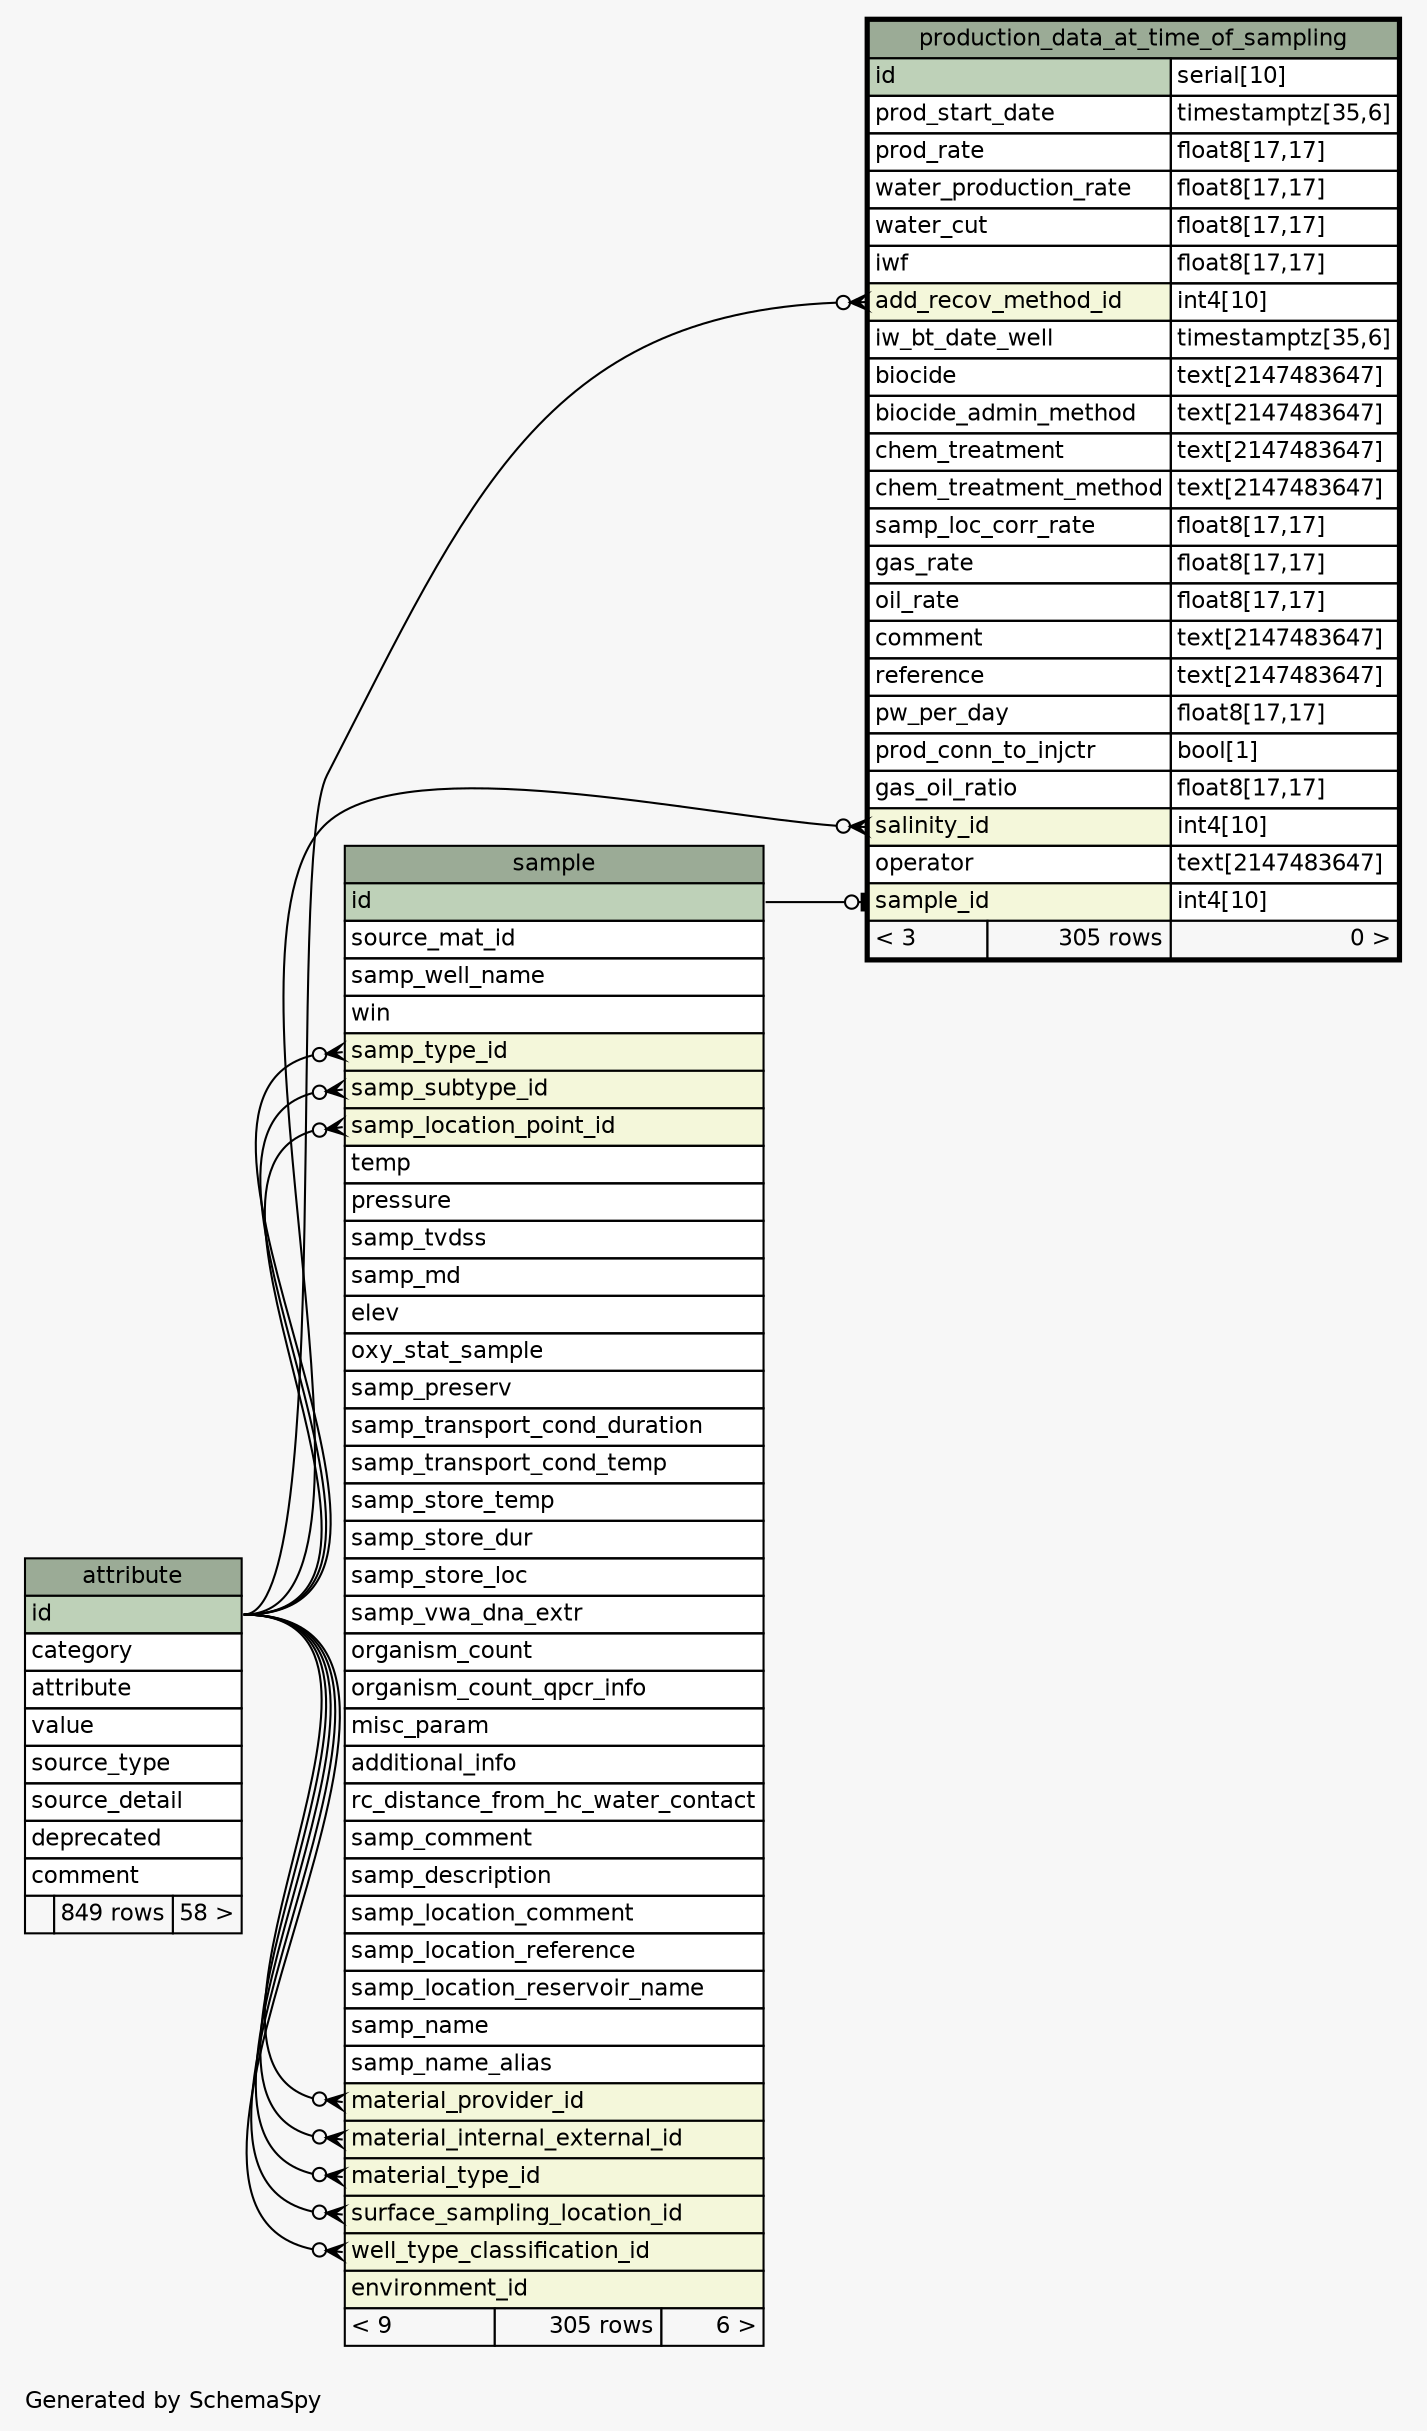 // dot 2.38.0 on Windows 7 6.1
// SchemaSpy rev 590
digraph "oneDegreeRelationshipsDiagram" {
  graph [
    rankdir="RL"
    bgcolor="#f7f7f7"
    label="\nGenerated by SchemaSpy"
    labeljust="l"
    nodesep="0.18"
    ranksep="0.46"
    fontname="Helvetica"
    fontsize="11"
  ];
  node [
    fontname="Helvetica"
    fontsize="11"
    shape="plaintext"
  ];
  edge [
    arrowsize="0.8"
  ];
  "production_data_at_time_of_sampling":"add_recov_method_id":w -> "attribute":"id":e [arrowhead=none dir=back arrowtail=crowodot];
  "production_data_at_time_of_sampling":"salinity_id":w -> "attribute":"id":e [arrowhead=none dir=back arrowtail=crowodot];
  "production_data_at_time_of_sampling":"sample_id":w -> "sample":"id":e [arrowhead=none dir=back arrowtail=teeodot];
  "sample":"material_internal_external_id":w -> "attribute":"id":e [arrowhead=none dir=back arrowtail=crowodot];
  "sample":"material_provider_id":w -> "attribute":"id":e [arrowhead=none dir=back arrowtail=crowodot];
  "sample":"material_type_id":w -> "attribute":"id":e [arrowhead=none dir=back arrowtail=crowodot];
  "sample":"samp_location_point_id":w -> "attribute":"id":e [arrowhead=none dir=back arrowtail=crowodot];
  "sample":"samp_subtype_id":w -> "attribute":"id":e [arrowhead=none dir=back arrowtail=crowodot];
  "sample":"samp_type_id":w -> "attribute":"id":e [arrowhead=none dir=back arrowtail=crowodot];
  "sample":"surface_sampling_location_id":w -> "attribute":"id":e [arrowhead=none dir=back arrowtail=crowodot];
  "sample":"well_type_classification_id":w -> "attribute":"id":e [arrowhead=none dir=back arrowtail=crowodot];
  "attribute" [
    label=<
    <TABLE BORDER="0" CELLBORDER="1" CELLSPACING="0" BGCOLOR="#ffffff">
      <TR><TD COLSPAN="3" BGCOLOR="#9bab96" ALIGN="CENTER">attribute</TD></TR>
      <TR><TD PORT="id" COLSPAN="3" BGCOLOR="#bed1b8" ALIGN="LEFT">id</TD></TR>
      <TR><TD PORT="category" COLSPAN="3" ALIGN="LEFT">category</TD></TR>
      <TR><TD PORT="attribute" COLSPAN="3" ALIGN="LEFT">attribute</TD></TR>
      <TR><TD PORT="value" COLSPAN="3" ALIGN="LEFT">value</TD></TR>
      <TR><TD PORT="source_type" COLSPAN="3" ALIGN="LEFT">source_type</TD></TR>
      <TR><TD PORT="source_detail" COLSPAN="3" ALIGN="LEFT">source_detail</TD></TR>
      <TR><TD PORT="deprecated" COLSPAN="3" ALIGN="LEFT">deprecated</TD></TR>
      <TR><TD PORT="comment" COLSPAN="3" ALIGN="LEFT">comment</TD></TR>
      <TR><TD ALIGN="LEFT" BGCOLOR="#f7f7f7">  </TD><TD ALIGN="RIGHT" BGCOLOR="#f7f7f7">849 rows</TD><TD ALIGN="RIGHT" BGCOLOR="#f7f7f7">58 &gt;</TD></TR>
    </TABLE>>
    URL="attribute.html"
    tooltip="attribute"
  ];
  "production_data_at_time_of_sampling" [
    label=<
    <TABLE BORDER="2" CELLBORDER="1" CELLSPACING="0" BGCOLOR="#ffffff">
      <TR><TD COLSPAN="3" BGCOLOR="#9bab96" ALIGN="CENTER">production_data_at_time_of_sampling</TD></TR>
      <TR><TD PORT="id" COLSPAN="2" BGCOLOR="#bed1b8" ALIGN="LEFT">id</TD><TD PORT="id.type" ALIGN="LEFT">serial[10]</TD></TR>
      <TR><TD PORT="prod_start_date" COLSPAN="2" ALIGN="LEFT">prod_start_date</TD><TD PORT="prod_start_date.type" ALIGN="LEFT">timestamptz[35,6]</TD></TR>
      <TR><TD PORT="prod_rate" COLSPAN="2" ALIGN="LEFT">prod_rate</TD><TD PORT="prod_rate.type" ALIGN="LEFT">float8[17,17]</TD></TR>
      <TR><TD PORT="water_production_rate" COLSPAN="2" ALIGN="LEFT">water_production_rate</TD><TD PORT="water_production_rate.type" ALIGN="LEFT">float8[17,17]</TD></TR>
      <TR><TD PORT="water_cut" COLSPAN="2" ALIGN="LEFT">water_cut</TD><TD PORT="water_cut.type" ALIGN="LEFT">float8[17,17]</TD></TR>
      <TR><TD PORT="iwf" COLSPAN="2" ALIGN="LEFT">iwf</TD><TD PORT="iwf.type" ALIGN="LEFT">float8[17,17]</TD></TR>
      <TR><TD PORT="add_recov_method_id" COLSPAN="2" BGCOLOR="#f4f7da" ALIGN="LEFT">add_recov_method_id</TD><TD PORT="add_recov_method_id.type" ALIGN="LEFT">int4[10]</TD></TR>
      <TR><TD PORT="iw_bt_date_well" COLSPAN="2" ALIGN="LEFT">iw_bt_date_well</TD><TD PORT="iw_bt_date_well.type" ALIGN="LEFT">timestamptz[35,6]</TD></TR>
      <TR><TD PORT="biocide" COLSPAN="2" ALIGN="LEFT">biocide</TD><TD PORT="biocide.type" ALIGN="LEFT">text[2147483647]</TD></TR>
      <TR><TD PORT="biocide_admin_method" COLSPAN="2" ALIGN="LEFT">biocide_admin_method</TD><TD PORT="biocide_admin_method.type" ALIGN="LEFT">text[2147483647]</TD></TR>
      <TR><TD PORT="chem_treatment" COLSPAN="2" ALIGN="LEFT">chem_treatment</TD><TD PORT="chem_treatment.type" ALIGN="LEFT">text[2147483647]</TD></TR>
      <TR><TD PORT="chem_treatment_method" COLSPAN="2" ALIGN="LEFT">chem_treatment_method</TD><TD PORT="chem_treatment_method.type" ALIGN="LEFT">text[2147483647]</TD></TR>
      <TR><TD PORT="samp_loc_corr_rate" COLSPAN="2" ALIGN="LEFT">samp_loc_corr_rate</TD><TD PORT="samp_loc_corr_rate.type" ALIGN="LEFT">float8[17,17]</TD></TR>
      <TR><TD PORT="gas_rate" COLSPAN="2" ALIGN="LEFT">gas_rate</TD><TD PORT="gas_rate.type" ALIGN="LEFT">float8[17,17]</TD></TR>
      <TR><TD PORT="oil_rate" COLSPAN="2" ALIGN="LEFT">oil_rate</TD><TD PORT="oil_rate.type" ALIGN="LEFT">float8[17,17]</TD></TR>
      <TR><TD PORT="comment" COLSPAN="2" ALIGN="LEFT">comment</TD><TD PORT="comment.type" ALIGN="LEFT">text[2147483647]</TD></TR>
      <TR><TD PORT="reference" COLSPAN="2" ALIGN="LEFT">reference</TD><TD PORT="reference.type" ALIGN="LEFT">text[2147483647]</TD></TR>
      <TR><TD PORT="pw_per_day" COLSPAN="2" ALIGN="LEFT">pw_per_day</TD><TD PORT="pw_per_day.type" ALIGN="LEFT">float8[17,17]</TD></TR>
      <TR><TD PORT="prod_conn_to_injctr" COLSPAN="2" ALIGN="LEFT">prod_conn_to_injctr</TD><TD PORT="prod_conn_to_injctr.type" ALIGN="LEFT">bool[1]</TD></TR>
      <TR><TD PORT="gas_oil_ratio" COLSPAN="2" ALIGN="LEFT">gas_oil_ratio</TD><TD PORT="gas_oil_ratio.type" ALIGN="LEFT">float8[17,17]</TD></TR>
      <TR><TD PORT="salinity_id" COLSPAN="2" BGCOLOR="#f4f7da" ALIGN="LEFT">salinity_id</TD><TD PORT="salinity_id.type" ALIGN="LEFT">int4[10]</TD></TR>
      <TR><TD PORT="operator" COLSPAN="2" ALIGN="LEFT">operator</TD><TD PORT="operator.type" ALIGN="LEFT">text[2147483647]</TD></TR>
      <TR><TD PORT="sample_id" COLSPAN="2" BGCOLOR="#f4f7da" ALIGN="LEFT">sample_id</TD><TD PORT="sample_id.type" ALIGN="LEFT">int4[10]</TD></TR>
      <TR><TD ALIGN="LEFT" BGCOLOR="#f7f7f7">&lt; 3</TD><TD ALIGN="RIGHT" BGCOLOR="#f7f7f7">305 rows</TD><TD ALIGN="RIGHT" BGCOLOR="#f7f7f7">0 &gt;</TD></TR>
    </TABLE>>
    URL="production_data_at_time_of_sampling.html"
    tooltip="production_data_at_time_of_sampling"
  ];
  "sample" [
    label=<
    <TABLE BORDER="0" CELLBORDER="1" CELLSPACING="0" BGCOLOR="#ffffff">
      <TR><TD COLSPAN="3" BGCOLOR="#9bab96" ALIGN="CENTER">sample</TD></TR>
      <TR><TD PORT="id" COLSPAN="3" BGCOLOR="#bed1b8" ALIGN="LEFT">id</TD></TR>
      <TR><TD PORT="source_mat_id" COLSPAN="3" ALIGN="LEFT">source_mat_id</TD></TR>
      <TR><TD PORT="samp_well_name" COLSPAN="3" ALIGN="LEFT">samp_well_name</TD></TR>
      <TR><TD PORT="win" COLSPAN="3" ALIGN="LEFT">win</TD></TR>
      <TR><TD PORT="samp_type_id" COLSPAN="3" BGCOLOR="#f4f7da" ALIGN="LEFT">samp_type_id</TD></TR>
      <TR><TD PORT="samp_subtype_id" COLSPAN="3" BGCOLOR="#f4f7da" ALIGN="LEFT">samp_subtype_id</TD></TR>
      <TR><TD PORT="samp_location_point_id" COLSPAN="3" BGCOLOR="#f4f7da" ALIGN="LEFT">samp_location_point_id</TD></TR>
      <TR><TD PORT="temp" COLSPAN="3" ALIGN="LEFT">temp</TD></TR>
      <TR><TD PORT="pressure" COLSPAN="3" ALIGN="LEFT">pressure</TD></TR>
      <TR><TD PORT="samp_tvdss" COLSPAN="3" ALIGN="LEFT">samp_tvdss</TD></TR>
      <TR><TD PORT="samp_md" COLSPAN="3" ALIGN="LEFT">samp_md</TD></TR>
      <TR><TD PORT="elev" COLSPAN="3" ALIGN="LEFT">elev</TD></TR>
      <TR><TD PORT="oxy_stat_sample" COLSPAN="3" ALIGN="LEFT">oxy_stat_sample</TD></TR>
      <TR><TD PORT="samp_preserv" COLSPAN="3" ALIGN="LEFT">samp_preserv</TD></TR>
      <TR><TD PORT="samp_transport_cond_duration" COLSPAN="3" ALIGN="LEFT">samp_transport_cond_duration</TD></TR>
      <TR><TD PORT="samp_transport_cond_temp" COLSPAN="3" ALIGN="LEFT">samp_transport_cond_temp</TD></TR>
      <TR><TD PORT="samp_store_temp" COLSPAN="3" ALIGN="LEFT">samp_store_temp</TD></TR>
      <TR><TD PORT="samp_store_dur" COLSPAN="3" ALIGN="LEFT">samp_store_dur</TD></TR>
      <TR><TD PORT="samp_store_loc" COLSPAN="3" ALIGN="LEFT">samp_store_loc</TD></TR>
      <TR><TD PORT="samp_vwa_dna_extr" COLSPAN="3" ALIGN="LEFT">samp_vwa_dna_extr</TD></TR>
      <TR><TD PORT="organism_count" COLSPAN="3" ALIGN="LEFT">organism_count</TD></TR>
      <TR><TD PORT="organism_count_qpcr_info" COLSPAN="3" ALIGN="LEFT">organism_count_qpcr_info</TD></TR>
      <TR><TD PORT="misc_param" COLSPAN="3" ALIGN="LEFT">misc_param</TD></TR>
      <TR><TD PORT="additional_info" COLSPAN="3" ALIGN="LEFT">additional_info</TD></TR>
      <TR><TD PORT="rc_distance_from_hc_water_contact" COLSPAN="3" ALIGN="LEFT">rc_distance_from_hc_water_contact</TD></TR>
      <TR><TD PORT="samp_comment" COLSPAN="3" ALIGN="LEFT">samp_comment</TD></TR>
      <TR><TD PORT="samp_description" COLSPAN="3" ALIGN="LEFT">samp_description</TD></TR>
      <TR><TD PORT="samp_location_comment" COLSPAN="3" ALIGN="LEFT">samp_location_comment</TD></TR>
      <TR><TD PORT="samp_location_reference" COLSPAN="3" ALIGN="LEFT">samp_location_reference</TD></TR>
      <TR><TD PORT="samp_location_reservoir_name" COLSPAN="3" ALIGN="LEFT">samp_location_reservoir_name</TD></TR>
      <TR><TD PORT="samp_name" COLSPAN="3" ALIGN="LEFT">samp_name</TD></TR>
      <TR><TD PORT="samp_name_alias" COLSPAN="3" ALIGN="LEFT">samp_name_alias</TD></TR>
      <TR><TD PORT="material_provider_id" COLSPAN="3" BGCOLOR="#f4f7da" ALIGN="LEFT">material_provider_id</TD></TR>
      <TR><TD PORT="material_internal_external_id" COLSPAN="3" BGCOLOR="#f4f7da" ALIGN="LEFT">material_internal_external_id</TD></TR>
      <TR><TD PORT="material_type_id" COLSPAN="3" BGCOLOR="#f4f7da" ALIGN="LEFT">material_type_id</TD></TR>
      <TR><TD PORT="surface_sampling_location_id" COLSPAN="3" BGCOLOR="#f4f7da" ALIGN="LEFT">surface_sampling_location_id</TD></TR>
      <TR><TD PORT="well_type_classification_id" COLSPAN="3" BGCOLOR="#f4f7da" ALIGN="LEFT">well_type_classification_id</TD></TR>
      <TR><TD PORT="environment_id" COLSPAN="3" BGCOLOR="#f4f7da" ALIGN="LEFT">environment_id</TD></TR>
      <TR><TD ALIGN="LEFT" BGCOLOR="#f7f7f7">&lt; 9</TD><TD ALIGN="RIGHT" BGCOLOR="#f7f7f7">305 rows</TD><TD ALIGN="RIGHT" BGCOLOR="#f7f7f7">6 &gt;</TD></TR>
    </TABLE>>
    URL="sample.html"
    tooltip="sample"
  ];
}
